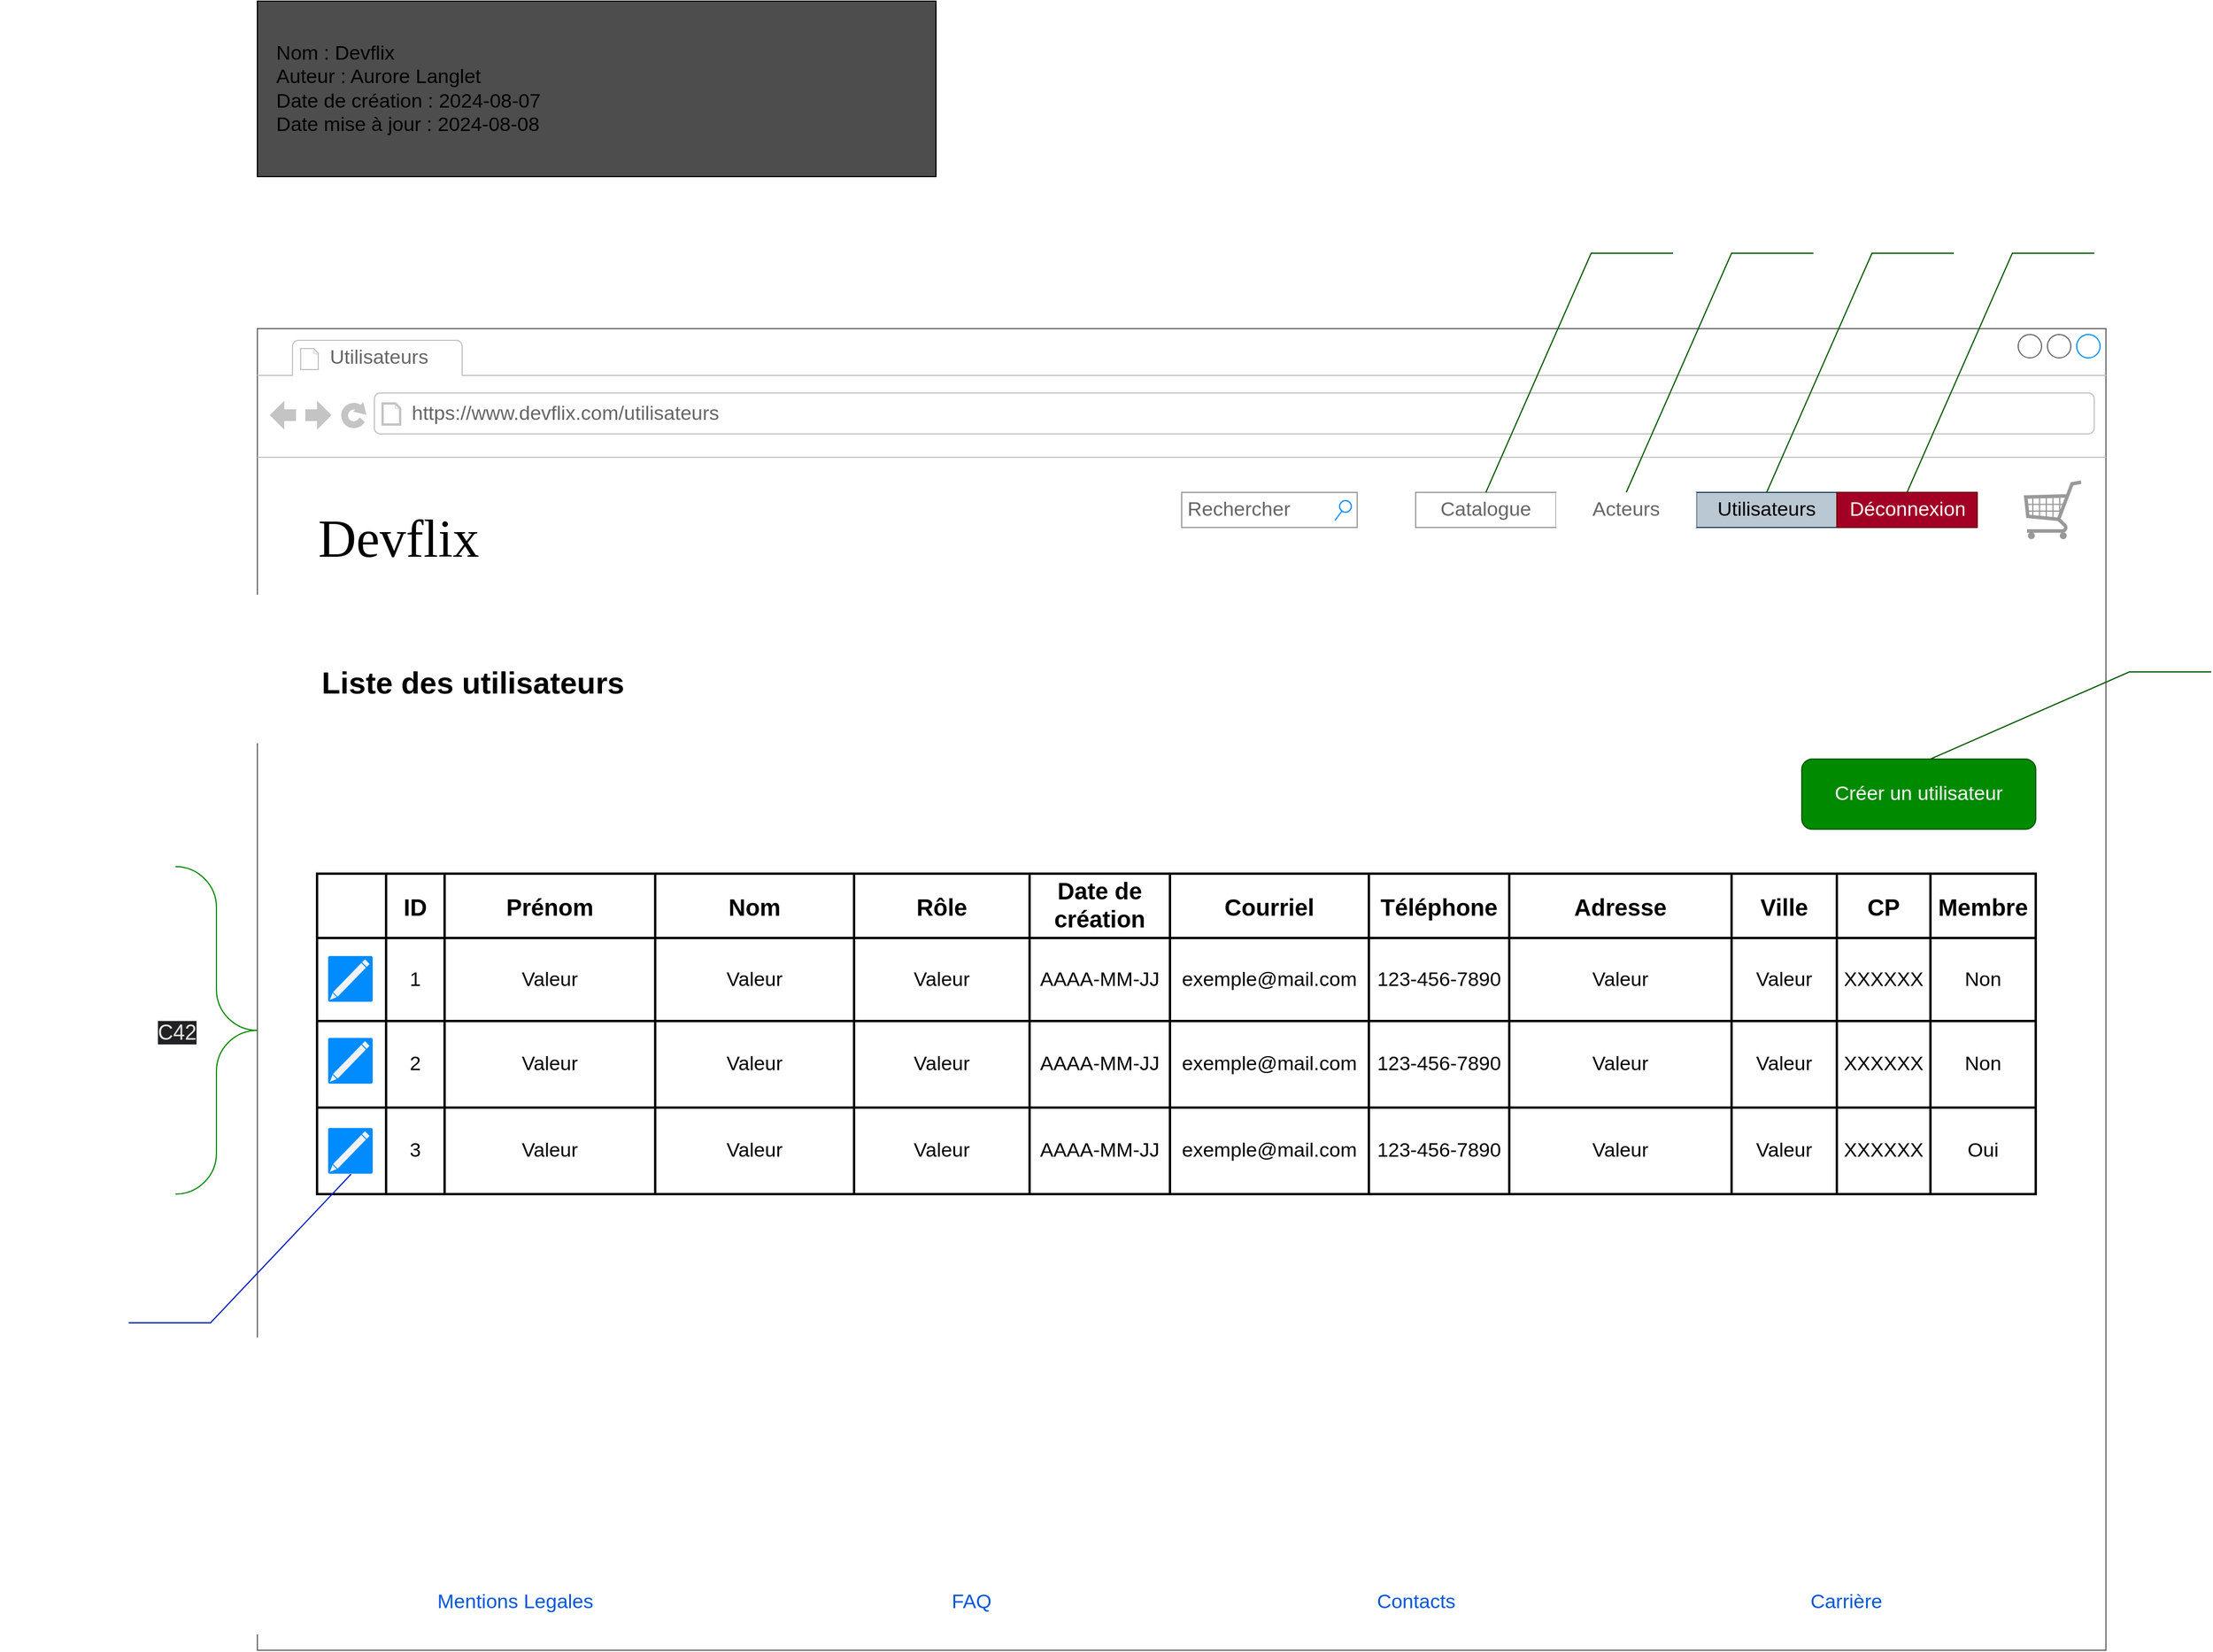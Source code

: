<mxfile version="24.7.5">
  <diagram id="ljUYexrTJV3vJKpsYPH5" name="utilisateurs">
    <mxGraphModel dx="3609" dy="3329" grid="1" gridSize="10" guides="1" tooltips="1" connect="1" arrows="1" fold="1" page="1" pageScale="1" pageWidth="850" pageHeight="1100" math="0" shadow="0">
      <root>
        <mxCell id="0" />
        <mxCell id="1" parent="0" />
        <mxCell id="tmP-zMUS-FUI-W8UoyRU-4" value="" style="group;movable=0;resizable=0;rotatable=0;deletable=0;editable=0;locked=1;connectable=0;" parent="1" vertex="1" connectable="0">
          <mxGeometry x="-1430" y="-1690" width="1580" height="1130" as="geometry" />
        </mxCell>
        <mxCell id="S5trsQchKRRkgE_4zOQo-1" value="" style="strokeWidth=1;shadow=0;dashed=0;align=center;html=1;shape=mxgraph.mockup.containers.browserWindow;rSize=0;strokeColor=#666666;strokeColor2=#008cff;strokeColor3=#c4c4c4;mainText=,;recursiveResize=0;container=0;movable=0;resizable=0;rotatable=0;deletable=0;editable=0;locked=1;connectable=0;" parent="tmP-zMUS-FUI-W8UoyRU-4" vertex="1">
          <mxGeometry width="1580" height="1130" as="geometry" />
        </mxCell>
        <mxCell id="tmP-zMUS-FUI-W8UoyRU-1" value="Utilisateurs" style="strokeWidth=1;shadow=0;dashed=0;align=center;html=1;shape=mxgraph.mockup.containers.anchor;fontSize=17;fontColor=#666666;align=left;whiteSpace=wrap;movable=0;resizable=0;rotatable=0;deletable=0;editable=0;locked=1;connectable=0;" parent="tmP-zMUS-FUI-W8UoyRU-4" vertex="1">
          <mxGeometry x="60" y="12" width="110" height="26" as="geometry" />
        </mxCell>
        <mxCell id="tmP-zMUS-FUI-W8UoyRU-2" value="https://www.devflix.com/utilisateurs" style="strokeWidth=1;shadow=0;dashed=0;align=center;html=1;shape=mxgraph.mockup.containers.anchor;rSize=0;fontSize=17;fontColor=#666666;align=left;movable=0;resizable=0;rotatable=0;deletable=0;editable=0;locked=1;connectable=0;" parent="tmP-zMUS-FUI-W8UoyRU-4" vertex="1">
          <mxGeometry x="130" y="60" width="250" height="26" as="geometry" />
        </mxCell>
        <mxCell id="S5trsQchKRRkgE_4zOQo-2" value="Devflix" style="text;html=1;points=[];align=left;verticalAlign=top;spacingTop=-4;fontSize=45;fontFamily=Verdana;movable=0;resizable=0;rotatable=0;deletable=0;editable=0;locked=1;connectable=0;" parent="1" vertex="1">
          <mxGeometry x="-1380" y="-1540" width="340" height="50" as="geometry" />
        </mxCell>
        <mxCell id="S5trsQchKRRkgE_4zOQo-3" value="Mentions Legales" style="fillColor=none;strokeColor=none;html=1;fontColor=#0057D8;align=center;verticalAlign=middle;fontStyle=0;fontSize=17;" parent="1" vertex="1">
          <mxGeometry x="-1335" y="-639" width="250" height="75" as="geometry" />
        </mxCell>
        <mxCell id="S5trsQchKRRkgE_4zOQo-4" value="FAQ" style="fillColor=none;strokeColor=none;html=1;fontColor=#0057D8;align=center;verticalAlign=middle;fontStyle=0;fontSize=17;fontFamily=Helvetica;" parent="1" vertex="1">
          <mxGeometry x="-945" y="-639" width="250" height="75" as="geometry" />
        </mxCell>
        <mxCell id="S5trsQchKRRkgE_4zOQo-5" value="Contacts" style="fillColor=none;strokeColor=none;html=1;fontColor=#0057D8;align=center;verticalAlign=middle;fontStyle=0;fontSize=17;fontFamily=Helvetica;" parent="1" vertex="1">
          <mxGeometry x="-565" y="-639" width="250" height="75" as="geometry" />
        </mxCell>
        <mxCell id="S5trsQchKRRkgE_4zOQo-6" value="Carrière&amp;nbsp;" style="fillColor=none;strokeColor=none;html=1;fontColor=#0057D8;align=center;verticalAlign=middle;fontStyle=0;fontSize=17;fontFamily=Helvetica;" parent="1" vertex="1">
          <mxGeometry x="-195" y="-639" width="250" height="75" as="geometry" />
        </mxCell>
        <mxCell id="S5trsQchKRRkgE_4zOQo-18" value="Liste des utilisateurs" style="text;align=left;fontStyle=1;verticalAlign=middle;spacingLeft=3;spacingRight=3;strokeColor=none;rotatable=0;points=[[0,0.5],[1,0.5]];portConstraint=eastwest;html=1;fontSize=26;movable=0;resizable=0;deletable=0;editable=0;locked=1;connectable=0;" parent="1" vertex="1">
          <mxGeometry x="-1380" y="-1400" width="230" height="26" as="geometry" />
        </mxCell>
        <mxCell id="S5trsQchKRRkgE_4zOQo-19" value="&lt;font style=&quot;font-size: 17px;&quot;&gt;Rechercher&lt;/font&gt;" style="strokeWidth=1;shadow=0;dashed=0;align=center;html=1;shape=mxgraph.mockup.forms.searchBox;strokeColor=#999999;mainText=;strokeColor2=#008cff;fontColor=#666666;fontSize=17;align=left;spacingLeft=3;whiteSpace=wrap;" parent="1" vertex="1">
          <mxGeometry x="-640" y="-1550" width="150" height="30" as="geometry" />
        </mxCell>
        <mxCell id="S5trsQchKRRkgE_4zOQo-21" value="&lt;font style=&quot;font-size: 17px;&quot;&gt;&amp;nbsp; &amp;nbsp;Nom : Devflix&lt;br&gt;&amp;nbsp; &amp;nbsp;Auteur : Aurore Langlet&lt;br&gt;&amp;nbsp; &amp;nbsp;Date de création : 2024-08-07&lt;br&gt;&amp;nbsp; &amp;nbsp;Date mise à jour : 2024-08-08&lt;/font&gt;" style="rounded=0;whiteSpace=wrap;html=1;align=left;fillColor=#4D4D4D;strokeColor=#000000;" parent="1" vertex="1">
          <mxGeometry x="-1430" y="-1970" width="580" height="150" as="geometry" />
        </mxCell>
        <mxCell id="pFZlB61yUGqF3_ACU5Et-16" value="" style="group" parent="1" vertex="1" connectable="0">
          <mxGeometry x="-1650" y="-1230" width="230" height="280" as="geometry" />
        </mxCell>
        <mxCell id="kCK6fTxZg9ybXE5PRcxm-1" value="" style="labelPosition=right;align=left;strokeWidth=1;shape=mxgraph.mockup.markup.curlyBrace;html=1;shadow=0;dashed=0;strokeColor=#008A00;direction=north;rotation=-180;fillColor=#FFFFFF;" parent="pFZlB61yUGqF3_ACU5Et-16" vertex="1">
          <mxGeometry x="140" width="90" height="280" as="geometry" />
        </mxCell>
        <mxCell id="kCK6fTxZg9ybXE5PRcxm-2" value="&lt;font face=&quot;Helvetica, Arial, sans-serif&quot; color=&quot;#e8e6e3&quot;&gt;&lt;span style=&quot;font-size: 18px; font-variant-ligatures: none; white-space-collapse: preserve; background-color: rgb(32, 34, 36);&quot;&gt;C42&lt;/span&gt;&lt;/font&gt;" style="text;spacingTop=-5;whiteSpace=wrap;html=1;align=right;fontSize=12;fontFamily=Helvetica;fillColor=none;strokeColor=none;" parent="pFZlB61yUGqF3_ACU5Et-16" vertex="1">
          <mxGeometry y="130.208" width="170" height="41.584" as="geometry" />
        </mxCell>
        <mxCell id="pFZlB61yUGqF3_ACU5Et-17" value="Créer un utilisateur" style="rounded=1;fillColor=#008a00;strokeColor=#005700;html=1;whiteSpace=wrap;fontColor=#ffffff;align=center;verticalAlign=middle;fontStyle=0;fontSize=17;sketch=0;fontFamily=Helvetica;" parent="1" vertex="1">
          <mxGeometry x="-110" y="-1322" width="200" height="60" as="geometry" />
        </mxCell>
        <mxCell id="pFZlB61yUGqF3_ACU5Et-18" value="" style="group" parent="1" vertex="1" connectable="0">
          <mxGeometry x="-1379" y="-1224" width="1469" height="274" as="geometry" />
        </mxCell>
        <mxCell id="J9QfzgO_i6v8_N7y6NbK-1" value="" style="shape=table;html=1;whiteSpace=wrap;startSize=0;container=1;collapsible=0;childLayout=tableLayout;strokeWidth=2;fontSize=17;movable=1;resizable=1;rotatable=1;deletable=1;editable=1;locked=0;connectable=1;" parent="pFZlB61yUGqF3_ACU5Et-18" vertex="1">
          <mxGeometry width="1469" height="274" as="geometry" />
        </mxCell>
        <mxCell id="J9QfzgO_i6v8_N7y6NbK-2" value="" style="shape=tableRow;horizontal=0;startSize=0;swimlaneHead=0;swimlaneBody=0;top=0;left=0;bottom=0;right=0;collapsible=0;dropTarget=0;fillColor=none;points=[[0,0.5],[1,0.5]];portConstraint=eastwest;" parent="J9QfzgO_i6v8_N7y6NbK-1" vertex="1">
          <mxGeometry width="1469" height="55" as="geometry" />
        </mxCell>
        <mxCell id="J9QfzgO_i6v8_N7y6NbK-3" value="" style="shape=partialRectangle;html=1;whiteSpace=wrap;connectable=0;fillColor=none;top=0;left=0;bottom=0;right=0;overflow=hidden;fontStyle=1" parent="J9QfzgO_i6v8_N7y6NbK-2" vertex="1">
          <mxGeometry width="59" height="55" as="geometry">
            <mxRectangle width="59" height="55" as="alternateBounds" />
          </mxGeometry>
        </mxCell>
        <mxCell id="J9QfzgO_i6v8_N7y6NbK-4" value="&lt;font style=&quot;font-size: 20px;&quot;&gt;ID&lt;/font&gt;" style="shape=partialRectangle;html=1;whiteSpace=wrap;connectable=0;fillColor=none;top=0;left=0;bottom=0;right=0;overflow=hidden;fontStyle=1" parent="J9QfzgO_i6v8_N7y6NbK-2" vertex="1">
          <mxGeometry x="59" width="50" height="55" as="geometry">
            <mxRectangle width="50" height="55" as="alternateBounds" />
          </mxGeometry>
        </mxCell>
        <mxCell id="J9QfzgO_i6v8_N7y6NbK-5" value="&lt;font style=&quot;font-size: 20px;&quot;&gt;Prénom&lt;/font&gt;" style="shape=partialRectangle;html=1;whiteSpace=wrap;connectable=0;fillColor=none;top=0;left=0;bottom=0;right=0;overflow=hidden;fontStyle=1" parent="J9QfzgO_i6v8_N7y6NbK-2" vertex="1">
          <mxGeometry x="109" width="180" height="55" as="geometry">
            <mxRectangle width="180" height="55" as="alternateBounds" />
          </mxGeometry>
        </mxCell>
        <mxCell id="J9QfzgO_i6v8_N7y6NbK-6" value="&lt;font style=&quot;font-size: 20px;&quot;&gt;Nom&lt;/font&gt;" style="shape=partialRectangle;html=1;whiteSpace=wrap;connectable=0;fillColor=none;top=0;left=0;bottom=0;right=0;overflow=hidden;fontStyle=1" parent="J9QfzgO_i6v8_N7y6NbK-2" vertex="1">
          <mxGeometry x="289" width="170" height="55" as="geometry">
            <mxRectangle width="170" height="55" as="alternateBounds" />
          </mxGeometry>
        </mxCell>
        <mxCell id="J9QfzgO_i6v8_N7y6NbK-7" value="&lt;font style=&quot;font-size: 20px;&quot;&gt;Rôle&lt;/font&gt;" style="shape=partialRectangle;html=1;whiteSpace=wrap;connectable=0;fillColor=none;top=0;left=0;bottom=0;right=0;overflow=hidden;fontStyle=1" parent="J9QfzgO_i6v8_N7y6NbK-2" vertex="1">
          <mxGeometry x="459" width="150" height="55" as="geometry">
            <mxRectangle width="150" height="55" as="alternateBounds" />
          </mxGeometry>
        </mxCell>
        <mxCell id="J9QfzgO_i6v8_N7y6NbK-8" value="&lt;font style=&quot;font-size: 20px;&quot;&gt;Date de création&lt;/font&gt;&lt;div style=&quot;font-size: 20px;&quot;&gt;&lt;font style=&quot;font-size: 20px;&quot;&gt;de compte&lt;/font&gt;&lt;/div&gt;" style="shape=partialRectangle;html=1;whiteSpace=wrap;connectable=0;fillColor=none;top=0;left=0;bottom=0;right=0;overflow=hidden;fontStyle=1" parent="J9QfzgO_i6v8_N7y6NbK-2" vertex="1">
          <mxGeometry x="609" width="120" height="55" as="geometry">
            <mxRectangle width="120" height="55" as="alternateBounds" />
          </mxGeometry>
        </mxCell>
        <mxCell id="J9QfzgO_i6v8_N7y6NbK-9" value="&lt;font style=&quot;font-size: 20px;&quot;&gt;Courriel&lt;/font&gt;" style="shape=partialRectangle;html=1;whiteSpace=wrap;connectable=0;fillColor=none;top=0;left=0;bottom=0;right=0;overflow=hidden;fontStyle=1" parent="J9QfzgO_i6v8_N7y6NbK-2" vertex="1">
          <mxGeometry x="729" width="170" height="55" as="geometry">
            <mxRectangle width="170" height="55" as="alternateBounds" />
          </mxGeometry>
        </mxCell>
        <mxCell id="J9QfzgO_i6v8_N7y6NbK-10" value="&lt;font style=&quot;font-size: 20px;&quot;&gt;Téléphone&lt;/font&gt;" style="shape=partialRectangle;html=1;whiteSpace=wrap;connectable=0;fillColor=none;top=0;left=0;bottom=0;right=0;overflow=hidden;fontStyle=1" parent="J9QfzgO_i6v8_N7y6NbK-2" vertex="1">
          <mxGeometry x="899" width="120" height="55" as="geometry">
            <mxRectangle width="120" height="55" as="alternateBounds" />
          </mxGeometry>
        </mxCell>
        <mxCell id="J9QfzgO_i6v8_N7y6NbK-11" value="&lt;font style=&quot;font-size: 20px;&quot;&gt;Adresse&lt;/font&gt;" style="shape=partialRectangle;html=1;whiteSpace=wrap;connectable=0;fillColor=none;top=0;left=0;bottom=0;right=0;overflow=hidden;fontStyle=1" parent="J9QfzgO_i6v8_N7y6NbK-2" vertex="1">
          <mxGeometry x="1019" width="190" height="55" as="geometry">
            <mxRectangle width="190" height="55" as="alternateBounds" />
          </mxGeometry>
        </mxCell>
        <mxCell id="J9QfzgO_i6v8_N7y6NbK-12" value="&lt;font style=&quot;font-size: 20px;&quot;&gt;Ville&lt;/font&gt;" style="shape=partialRectangle;html=1;whiteSpace=wrap;connectable=0;fillColor=none;top=0;left=0;bottom=0;right=0;overflow=hidden;fontStyle=1" parent="J9QfzgO_i6v8_N7y6NbK-2" vertex="1">
          <mxGeometry x="1209" width="90" height="55" as="geometry">
            <mxRectangle width="90" height="55" as="alternateBounds" />
          </mxGeometry>
        </mxCell>
        <mxCell id="J9QfzgO_i6v8_N7y6NbK-13" value="&lt;font style=&quot;font-size: 20px;&quot;&gt;CP&lt;/font&gt;" style="shape=partialRectangle;html=1;whiteSpace=wrap;connectable=0;fillColor=none;top=0;left=0;bottom=0;right=0;overflow=hidden;fontStyle=1" parent="J9QfzgO_i6v8_N7y6NbK-2" vertex="1">
          <mxGeometry x="1299" width="80" height="55" as="geometry">
            <mxRectangle width="80" height="55" as="alternateBounds" />
          </mxGeometry>
        </mxCell>
        <mxCell id="J9QfzgO_i6v8_N7y6NbK-14" value="&lt;font style=&quot;font-size: 20px;&quot;&gt;Membre&lt;/font&gt;" style="shape=partialRectangle;html=1;whiteSpace=wrap;connectable=0;fillColor=none;top=0;left=0;bottom=0;right=0;overflow=hidden;fontStyle=1" parent="J9QfzgO_i6v8_N7y6NbK-2" vertex="1">
          <mxGeometry x="1379" width="90" height="55" as="geometry">
            <mxRectangle width="90" height="55" as="alternateBounds" />
          </mxGeometry>
        </mxCell>
        <mxCell id="J9QfzgO_i6v8_N7y6NbK-15" value="" style="shape=tableRow;horizontal=0;startSize=0;swimlaneHead=0;swimlaneBody=0;top=0;left=0;bottom=0;right=0;collapsible=0;dropTarget=0;fillColor=none;points=[[0,0.5],[1,0.5]];portConstraint=eastwest;" parent="J9QfzgO_i6v8_N7y6NbK-1" vertex="1">
          <mxGeometry y="55" width="1469" height="71" as="geometry" />
        </mxCell>
        <mxCell id="J9QfzgO_i6v8_N7y6NbK-16" value="" style="shape=partialRectangle;html=1;whiteSpace=wrap;connectable=0;fillColor=none;top=0;left=0;bottom=0;right=0;overflow=hidden;" parent="J9QfzgO_i6v8_N7y6NbK-15" vertex="1">
          <mxGeometry width="59" height="71" as="geometry">
            <mxRectangle width="59" height="71" as="alternateBounds" />
          </mxGeometry>
        </mxCell>
        <mxCell id="J9QfzgO_i6v8_N7y6NbK-17" value="&lt;font style=&quot;font-size: 17px;&quot;&gt;1&lt;/font&gt;" style="shape=partialRectangle;html=1;whiteSpace=wrap;connectable=0;fillColor=none;top=0;left=0;bottom=0;right=0;overflow=hidden;" parent="J9QfzgO_i6v8_N7y6NbK-15" vertex="1">
          <mxGeometry x="59" width="50" height="71" as="geometry">
            <mxRectangle width="50" height="71" as="alternateBounds" />
          </mxGeometry>
        </mxCell>
        <mxCell id="J9QfzgO_i6v8_N7y6NbK-18" value="&lt;font style=&quot;font-size: 17px;&quot;&gt;Valeur&lt;/font&gt;" style="shape=partialRectangle;html=1;whiteSpace=wrap;connectable=0;fillColor=none;top=0;left=0;bottom=0;right=0;overflow=hidden;" parent="J9QfzgO_i6v8_N7y6NbK-15" vertex="1">
          <mxGeometry x="109" width="180" height="71" as="geometry">
            <mxRectangle width="180" height="71" as="alternateBounds" />
          </mxGeometry>
        </mxCell>
        <mxCell id="J9QfzgO_i6v8_N7y6NbK-19" value="&lt;font style=&quot;font-size: 17px;&quot;&gt;Valeur&lt;/font&gt;" style="shape=partialRectangle;html=1;whiteSpace=wrap;connectable=0;fillColor=none;top=0;left=0;bottom=0;right=0;overflow=hidden;" parent="J9QfzgO_i6v8_N7y6NbK-15" vertex="1">
          <mxGeometry x="289" width="170" height="71" as="geometry">
            <mxRectangle width="170" height="71" as="alternateBounds" />
          </mxGeometry>
        </mxCell>
        <mxCell id="J9QfzgO_i6v8_N7y6NbK-20" value="&lt;font style=&quot;font-size: 17px;&quot;&gt;Valeur&lt;/font&gt;" style="shape=partialRectangle;html=1;whiteSpace=wrap;connectable=0;fillColor=none;top=0;left=0;bottom=0;right=0;overflow=hidden;" parent="J9QfzgO_i6v8_N7y6NbK-15" vertex="1">
          <mxGeometry x="459" width="150" height="71" as="geometry">
            <mxRectangle width="150" height="71" as="alternateBounds" />
          </mxGeometry>
        </mxCell>
        <mxCell id="J9QfzgO_i6v8_N7y6NbK-21" value="&lt;font style=&quot;font-size: 17px;&quot;&gt;AAAA-MM-JJ&lt;/font&gt;" style="shape=partialRectangle;html=1;whiteSpace=wrap;connectable=0;fillColor=none;top=0;left=0;bottom=0;right=0;overflow=hidden;" parent="J9QfzgO_i6v8_N7y6NbK-15" vertex="1">
          <mxGeometry x="609" width="120" height="71" as="geometry">
            <mxRectangle width="120" height="71" as="alternateBounds" />
          </mxGeometry>
        </mxCell>
        <mxCell id="J9QfzgO_i6v8_N7y6NbK-22" value="&lt;font style=&quot;font-size: 17px;&quot;&gt;exemple@mail.com&lt;/font&gt;" style="shape=partialRectangle;html=1;whiteSpace=wrap;connectable=0;fillColor=none;top=0;left=0;bottom=0;right=0;overflow=hidden;" parent="J9QfzgO_i6v8_N7y6NbK-15" vertex="1">
          <mxGeometry x="729" width="170" height="71" as="geometry">
            <mxRectangle width="170" height="71" as="alternateBounds" />
          </mxGeometry>
        </mxCell>
        <mxCell id="J9QfzgO_i6v8_N7y6NbK-23" value="&lt;font style=&quot;font-size: 17px;&quot;&gt;123-456-7890&lt;/font&gt;" style="shape=partialRectangle;html=1;whiteSpace=wrap;connectable=0;fillColor=none;top=0;left=0;bottom=0;right=0;overflow=hidden;" parent="J9QfzgO_i6v8_N7y6NbK-15" vertex="1">
          <mxGeometry x="899" width="120" height="71" as="geometry">
            <mxRectangle width="120" height="71" as="alternateBounds" />
          </mxGeometry>
        </mxCell>
        <mxCell id="J9QfzgO_i6v8_N7y6NbK-24" value="&lt;font style=&quot;font-size: 17px;&quot;&gt;Valeur&lt;/font&gt;" style="shape=partialRectangle;html=1;whiteSpace=wrap;connectable=0;fillColor=none;top=0;left=0;bottom=0;right=0;overflow=hidden;" parent="J9QfzgO_i6v8_N7y6NbK-15" vertex="1">
          <mxGeometry x="1019" width="190" height="71" as="geometry">
            <mxRectangle width="190" height="71" as="alternateBounds" />
          </mxGeometry>
        </mxCell>
        <mxCell id="J9QfzgO_i6v8_N7y6NbK-25" value="&lt;font style=&quot;font-size: 17px;&quot;&gt;Valeur&lt;/font&gt;" style="shape=partialRectangle;html=1;whiteSpace=wrap;connectable=0;fillColor=none;top=0;left=0;bottom=0;right=0;overflow=hidden;" parent="J9QfzgO_i6v8_N7y6NbK-15" vertex="1">
          <mxGeometry x="1209" width="90" height="71" as="geometry">
            <mxRectangle width="90" height="71" as="alternateBounds" />
          </mxGeometry>
        </mxCell>
        <mxCell id="J9QfzgO_i6v8_N7y6NbK-26" value="&lt;font style=&quot;font-size: 17px;&quot;&gt;XXXXXX&lt;/font&gt;" style="shape=partialRectangle;html=1;whiteSpace=wrap;connectable=0;fillColor=none;top=0;left=0;bottom=0;right=0;overflow=hidden;" parent="J9QfzgO_i6v8_N7y6NbK-15" vertex="1">
          <mxGeometry x="1299" width="80" height="71" as="geometry">
            <mxRectangle width="80" height="71" as="alternateBounds" />
          </mxGeometry>
        </mxCell>
        <mxCell id="J9QfzgO_i6v8_N7y6NbK-27" value="&lt;font style=&quot;font-size: 17px;&quot;&gt;Non&lt;/font&gt;" style="shape=partialRectangle;html=1;whiteSpace=wrap;connectable=0;fillColor=none;top=0;left=0;bottom=0;right=0;overflow=hidden;" parent="J9QfzgO_i6v8_N7y6NbK-15" vertex="1">
          <mxGeometry x="1379" width="90" height="71" as="geometry">
            <mxRectangle width="90" height="71" as="alternateBounds" />
          </mxGeometry>
        </mxCell>
        <mxCell id="J9QfzgO_i6v8_N7y6NbK-28" value="" style="shape=tableRow;horizontal=0;startSize=0;swimlaneHead=0;swimlaneBody=0;top=0;left=0;bottom=0;right=0;collapsible=0;dropTarget=0;fillColor=none;points=[[0,0.5],[1,0.5]];portConstraint=eastwest;" parent="J9QfzgO_i6v8_N7y6NbK-1" vertex="1">
          <mxGeometry y="126" width="1469" height="74" as="geometry" />
        </mxCell>
        <mxCell id="J9QfzgO_i6v8_N7y6NbK-29" value="" style="shape=partialRectangle;html=1;whiteSpace=wrap;connectable=0;fillColor=none;top=0;left=0;bottom=0;right=0;overflow=hidden;" parent="J9QfzgO_i6v8_N7y6NbK-28" vertex="1">
          <mxGeometry width="59" height="74" as="geometry">
            <mxRectangle width="59" height="74" as="alternateBounds" />
          </mxGeometry>
        </mxCell>
        <mxCell id="J9QfzgO_i6v8_N7y6NbK-30" value="&lt;font style=&quot;font-size: 17px;&quot;&gt;2&lt;/font&gt;" style="shape=partialRectangle;html=1;whiteSpace=wrap;connectable=0;fillColor=none;top=0;left=0;bottom=0;right=0;overflow=hidden;" parent="J9QfzgO_i6v8_N7y6NbK-28" vertex="1">
          <mxGeometry x="59" width="50" height="74" as="geometry">
            <mxRectangle width="50" height="74" as="alternateBounds" />
          </mxGeometry>
        </mxCell>
        <mxCell id="J9QfzgO_i6v8_N7y6NbK-31" value="&lt;span style=&quot;font-size: 17px;&quot;&gt;Valeur&lt;/span&gt;" style="shape=partialRectangle;html=1;whiteSpace=wrap;connectable=0;fillColor=none;top=0;left=0;bottom=0;right=0;overflow=hidden;" parent="J9QfzgO_i6v8_N7y6NbK-28" vertex="1">
          <mxGeometry x="109" width="180" height="74" as="geometry">
            <mxRectangle width="180" height="74" as="alternateBounds" />
          </mxGeometry>
        </mxCell>
        <mxCell id="J9QfzgO_i6v8_N7y6NbK-32" value="&lt;span style=&quot;font-size: 17px;&quot;&gt;Valeur&lt;/span&gt;" style="shape=partialRectangle;html=1;whiteSpace=wrap;connectable=0;fillColor=none;top=0;left=0;bottom=0;right=0;overflow=hidden;" parent="J9QfzgO_i6v8_N7y6NbK-28" vertex="1">
          <mxGeometry x="289" width="170" height="74" as="geometry">
            <mxRectangle width="170" height="74" as="alternateBounds" />
          </mxGeometry>
        </mxCell>
        <mxCell id="J9QfzgO_i6v8_N7y6NbK-33" value="&lt;span style=&quot;font-size: 17px;&quot;&gt;Valeur&lt;/span&gt;" style="shape=partialRectangle;html=1;whiteSpace=wrap;connectable=0;fillColor=none;top=0;left=0;bottom=0;right=0;overflow=hidden;" parent="J9QfzgO_i6v8_N7y6NbK-28" vertex="1">
          <mxGeometry x="459" width="150" height="74" as="geometry">
            <mxRectangle width="150" height="74" as="alternateBounds" />
          </mxGeometry>
        </mxCell>
        <mxCell id="J9QfzgO_i6v8_N7y6NbK-34" value="&lt;span style=&quot;font-size: 17px;&quot;&gt;AAAA-MM-JJ&lt;/span&gt;" style="shape=partialRectangle;html=1;whiteSpace=wrap;connectable=0;fillColor=none;top=0;left=0;bottom=0;right=0;overflow=hidden;" parent="J9QfzgO_i6v8_N7y6NbK-28" vertex="1">
          <mxGeometry x="609" width="120" height="74" as="geometry">
            <mxRectangle width="120" height="74" as="alternateBounds" />
          </mxGeometry>
        </mxCell>
        <mxCell id="J9QfzgO_i6v8_N7y6NbK-35" value="&lt;font style=&quot;font-size: 17px;&quot;&gt;exemple@mail.com&lt;/font&gt;" style="shape=partialRectangle;html=1;whiteSpace=wrap;connectable=0;fillColor=none;top=0;left=0;bottom=0;right=0;overflow=hidden;" parent="J9QfzgO_i6v8_N7y6NbK-28" vertex="1">
          <mxGeometry x="729" width="170" height="74" as="geometry">
            <mxRectangle width="170" height="74" as="alternateBounds" />
          </mxGeometry>
        </mxCell>
        <mxCell id="J9QfzgO_i6v8_N7y6NbK-36" value="&lt;span style=&quot;font-size: 17px;&quot;&gt;123-456-7890&lt;/span&gt;" style="shape=partialRectangle;html=1;whiteSpace=wrap;connectable=0;fillColor=none;top=0;left=0;bottom=0;right=0;overflow=hidden;" parent="J9QfzgO_i6v8_N7y6NbK-28" vertex="1">
          <mxGeometry x="899" width="120" height="74" as="geometry">
            <mxRectangle width="120" height="74" as="alternateBounds" />
          </mxGeometry>
        </mxCell>
        <mxCell id="J9QfzgO_i6v8_N7y6NbK-37" value="&lt;span style=&quot;font-size: 17px;&quot;&gt;Valeur&lt;/span&gt;" style="shape=partialRectangle;html=1;whiteSpace=wrap;connectable=0;fillColor=none;top=0;left=0;bottom=0;right=0;overflow=hidden;" parent="J9QfzgO_i6v8_N7y6NbK-28" vertex="1">
          <mxGeometry x="1019" width="190" height="74" as="geometry">
            <mxRectangle width="190" height="74" as="alternateBounds" />
          </mxGeometry>
        </mxCell>
        <mxCell id="J9QfzgO_i6v8_N7y6NbK-38" value="&lt;span style=&quot;font-size: 17px;&quot;&gt;Valeur&lt;/span&gt;" style="shape=partialRectangle;html=1;whiteSpace=wrap;connectable=0;fillColor=none;top=0;left=0;bottom=0;right=0;overflow=hidden;" parent="J9QfzgO_i6v8_N7y6NbK-28" vertex="1">
          <mxGeometry x="1209" width="90" height="74" as="geometry">
            <mxRectangle width="90" height="74" as="alternateBounds" />
          </mxGeometry>
        </mxCell>
        <mxCell id="J9QfzgO_i6v8_N7y6NbK-39" value="&lt;span style=&quot;font-size: 17px;&quot;&gt;XXXXXX&lt;/span&gt;" style="shape=partialRectangle;html=1;whiteSpace=wrap;connectable=0;fillColor=none;top=0;left=0;bottom=0;right=0;overflow=hidden;" parent="J9QfzgO_i6v8_N7y6NbK-28" vertex="1">
          <mxGeometry x="1299" width="80" height="74" as="geometry">
            <mxRectangle width="80" height="74" as="alternateBounds" />
          </mxGeometry>
        </mxCell>
        <mxCell id="J9QfzgO_i6v8_N7y6NbK-40" value="&lt;span style=&quot;font-size: 17px;&quot;&gt;Non&lt;/span&gt;" style="shape=partialRectangle;html=1;whiteSpace=wrap;connectable=0;fillColor=none;top=0;left=0;bottom=0;right=0;overflow=hidden;" parent="J9QfzgO_i6v8_N7y6NbK-28" vertex="1">
          <mxGeometry x="1379" width="90" height="74" as="geometry">
            <mxRectangle width="90" height="74" as="alternateBounds" />
          </mxGeometry>
        </mxCell>
        <mxCell id="pFZlB61yUGqF3_ACU5Et-2" style="shape=tableRow;horizontal=0;startSize=0;swimlaneHead=0;swimlaneBody=0;top=0;left=0;bottom=0;right=0;collapsible=0;dropTarget=0;fillColor=none;points=[[0,0.5],[1,0.5]];portConstraint=eastwest;" parent="J9QfzgO_i6v8_N7y6NbK-1" vertex="1">
          <mxGeometry y="200" width="1469" height="74" as="geometry" />
        </mxCell>
        <mxCell id="pFZlB61yUGqF3_ACU5Et-3" style="shape=partialRectangle;html=1;whiteSpace=wrap;connectable=0;fillColor=none;top=0;left=0;bottom=0;right=0;overflow=hidden;" parent="pFZlB61yUGqF3_ACU5Et-2" vertex="1">
          <mxGeometry width="59" height="74" as="geometry">
            <mxRectangle width="59" height="74" as="alternateBounds" />
          </mxGeometry>
        </mxCell>
        <mxCell id="pFZlB61yUGqF3_ACU5Et-4" value="&lt;span style=&quot;font-size: 17px;&quot;&gt;3&lt;/span&gt;" style="shape=partialRectangle;html=1;whiteSpace=wrap;connectable=0;fillColor=none;top=0;left=0;bottom=0;right=0;overflow=hidden;" parent="pFZlB61yUGqF3_ACU5Et-2" vertex="1">
          <mxGeometry x="59" width="50" height="74" as="geometry">
            <mxRectangle width="50" height="74" as="alternateBounds" />
          </mxGeometry>
        </mxCell>
        <mxCell id="pFZlB61yUGqF3_ACU5Et-5" value="&lt;span style=&quot;font-size: 17px;&quot;&gt;Valeur&lt;/span&gt;" style="shape=partialRectangle;html=1;whiteSpace=wrap;connectable=0;fillColor=none;top=0;left=0;bottom=0;right=0;overflow=hidden;" parent="pFZlB61yUGqF3_ACU5Et-2" vertex="1">
          <mxGeometry x="109" width="180" height="74" as="geometry">
            <mxRectangle width="180" height="74" as="alternateBounds" />
          </mxGeometry>
        </mxCell>
        <mxCell id="pFZlB61yUGqF3_ACU5Et-6" value="&lt;span style=&quot;font-size: 17px;&quot;&gt;Valeur&lt;/span&gt;" style="shape=partialRectangle;html=1;whiteSpace=wrap;connectable=0;fillColor=none;top=0;left=0;bottom=0;right=0;overflow=hidden;" parent="pFZlB61yUGqF3_ACU5Et-2" vertex="1">
          <mxGeometry x="289" width="170" height="74" as="geometry">
            <mxRectangle width="170" height="74" as="alternateBounds" />
          </mxGeometry>
        </mxCell>
        <mxCell id="pFZlB61yUGqF3_ACU5Et-7" value="&lt;span style=&quot;font-size: 17px;&quot;&gt;Valeur&lt;/span&gt;" style="shape=partialRectangle;html=1;whiteSpace=wrap;connectable=0;fillColor=none;top=0;left=0;bottom=0;right=0;overflow=hidden;" parent="pFZlB61yUGqF3_ACU5Et-2" vertex="1">
          <mxGeometry x="459" width="150" height="74" as="geometry">
            <mxRectangle width="150" height="74" as="alternateBounds" />
          </mxGeometry>
        </mxCell>
        <mxCell id="pFZlB61yUGqF3_ACU5Et-8" value="&lt;span style=&quot;font-size: 17px;&quot;&gt;AAAA-MM-JJ&lt;/span&gt;" style="shape=partialRectangle;html=1;whiteSpace=wrap;connectable=0;fillColor=none;top=0;left=0;bottom=0;right=0;overflow=hidden;" parent="pFZlB61yUGqF3_ACU5Et-2" vertex="1">
          <mxGeometry x="609" width="120" height="74" as="geometry">
            <mxRectangle width="120" height="74" as="alternateBounds" />
          </mxGeometry>
        </mxCell>
        <mxCell id="pFZlB61yUGqF3_ACU5Et-9" value="&lt;span style=&quot;font-size: 17px;&quot;&gt;exemple@mail.com&lt;/span&gt;" style="shape=partialRectangle;html=1;whiteSpace=wrap;connectable=0;fillColor=none;top=0;left=0;bottom=0;right=0;overflow=hidden;" parent="pFZlB61yUGqF3_ACU5Et-2" vertex="1">
          <mxGeometry x="729" width="170" height="74" as="geometry">
            <mxRectangle width="170" height="74" as="alternateBounds" />
          </mxGeometry>
        </mxCell>
        <mxCell id="pFZlB61yUGqF3_ACU5Et-10" value="&lt;span style=&quot;font-size: 17px;&quot;&gt;123-456-7890&lt;/span&gt;" style="shape=partialRectangle;html=1;whiteSpace=wrap;connectable=0;fillColor=none;top=0;left=0;bottom=0;right=0;overflow=hidden;" parent="pFZlB61yUGqF3_ACU5Et-2" vertex="1">
          <mxGeometry x="899" width="120" height="74" as="geometry">
            <mxRectangle width="120" height="74" as="alternateBounds" />
          </mxGeometry>
        </mxCell>
        <mxCell id="pFZlB61yUGqF3_ACU5Et-11" value="&lt;span style=&quot;font-size: 17px;&quot;&gt;Valeur&lt;/span&gt;" style="shape=partialRectangle;html=1;whiteSpace=wrap;connectable=0;fillColor=none;top=0;left=0;bottom=0;right=0;overflow=hidden;" parent="pFZlB61yUGqF3_ACU5Et-2" vertex="1">
          <mxGeometry x="1019" width="190" height="74" as="geometry">
            <mxRectangle width="190" height="74" as="alternateBounds" />
          </mxGeometry>
        </mxCell>
        <mxCell id="pFZlB61yUGqF3_ACU5Et-12" value="&lt;span style=&quot;font-size: 17px;&quot;&gt;Valeur&lt;/span&gt;" style="shape=partialRectangle;html=1;whiteSpace=wrap;connectable=0;fillColor=none;top=0;left=0;bottom=0;right=0;overflow=hidden;" parent="pFZlB61yUGqF3_ACU5Et-2" vertex="1">
          <mxGeometry x="1209" width="90" height="74" as="geometry">
            <mxRectangle width="90" height="74" as="alternateBounds" />
          </mxGeometry>
        </mxCell>
        <mxCell id="pFZlB61yUGqF3_ACU5Et-13" value="&lt;span style=&quot;font-size: 17px;&quot;&gt;XXXXXX&lt;/span&gt;" style="shape=partialRectangle;html=1;whiteSpace=wrap;connectable=0;fillColor=none;top=0;left=0;bottom=0;right=0;overflow=hidden;" parent="pFZlB61yUGqF3_ACU5Et-2" vertex="1">
          <mxGeometry x="1299" width="80" height="74" as="geometry">
            <mxRectangle width="80" height="74" as="alternateBounds" />
          </mxGeometry>
        </mxCell>
        <mxCell id="pFZlB61yUGqF3_ACU5Et-14" value="&lt;span style=&quot;font-size: 17px;&quot;&gt;Oui&lt;/span&gt;" style="shape=partialRectangle;html=1;whiteSpace=wrap;connectable=0;fillColor=none;top=0;left=0;bottom=0;right=0;overflow=hidden;" parent="pFZlB61yUGqF3_ACU5Et-2" vertex="1">
          <mxGeometry x="1379" width="90" height="74" as="geometry">
            <mxRectangle width="90" height="74" as="alternateBounds" />
          </mxGeometry>
        </mxCell>
        <mxCell id="J9QfzgO_i6v8_N7y6NbK-43" value="" style="strokeColor=#F1F2F4;verticalLabelPosition=bottom;shadow=0;dashed=0;verticalAlign=top;strokeWidth=1;html=1;shape=mxgraph.mockup.misc.editIcon;fillColor=#008CFF;" parent="pFZlB61yUGqF3_ACU5Et-18" vertex="1">
          <mxGeometry x="9" y="70" width="39" height="40" as="geometry" />
        </mxCell>
        <mxCell id="pFZlB61yUGqF3_ACU5Et-1" value="" style="strokeColor=#F1F2F4;verticalLabelPosition=bottom;shadow=0;dashed=0;verticalAlign=top;strokeWidth=1;html=1;shape=mxgraph.mockup.misc.editIcon;fillColor=#008CFF;" parent="pFZlB61yUGqF3_ACU5Et-18" vertex="1">
          <mxGeometry x="9" y="140" width="39" height="40" as="geometry" />
        </mxCell>
        <mxCell id="pFZlB61yUGqF3_ACU5Et-15" value="" style="strokeColor=#F1F2F4;verticalLabelPosition=bottom;shadow=0;dashed=0;verticalAlign=top;strokeWidth=1;html=1;shape=mxgraph.mockup.misc.editIcon;fillColor=#008CFF;" parent="pFZlB61yUGqF3_ACU5Et-18" vertex="1">
          <mxGeometry x="9" y="217" width="39" height="40" as="geometry" />
        </mxCell>
        <mxCell id="pFZlB61yUGqF3_ACU5Et-19" value="C44" style="strokeWidth=1;shadow=0;dashed=0;align=center;html=1;shape=mxgraph.mockup.text.callout;linkText=;textSize=17;textColor=#666666;callDir=NE;callStyle=line;fontSize=17;align=right;verticalAlign=top;strokeColor=#005700;fillColor=#008a00;fontColor=#ffffff;" parent="1" vertex="1">
          <mxGeometry y="-1422" width="240" height="100" as="geometry" />
        </mxCell>
        <mxCell id="kpSRNXDT1sXq4DGzq-wk-1" value="C18&lt;div&gt;&lt;div&gt;C43&lt;/div&gt;&lt;/div&gt;" style="strokeWidth=1;shadow=0;dashed=0;align=center;html=1;shape=mxgraph.mockup.text.callout;linkText=;textSize=17;textColor=#666666;callDir=SW;callStyle=line;fontSize=17;fontColor=#ffffff;align=left;verticalAlign=bottom;strokeColor=#001DBC;fillColor=#0050ef;" parent="1" vertex="1">
          <mxGeometry x="-1540" y="-967" width="190" height="127" as="geometry" />
        </mxCell>
        <mxCell id="kpSRNXDT1sXq4DGzq-wk-22" value="Utilisateurs" style="text;strokeColor=#23445d;align=center;verticalAlign=middle;spacingLeft=10;spacingRight=10;overflow=hidden;points=[[0,0.5],[1,0.5]];portConstraint=eastwest;rotatable=1;whiteSpace=wrap;html=1;fillColor=#bac8d3;fontSize=17;movable=1;resizable=1;deletable=1;editable=1;locked=0;connectable=1;" parent="1" vertex="1">
          <mxGeometry x="-200" y="-1550" width="120" height="30" as="geometry" />
        </mxCell>
        <mxCell id="kpSRNXDT1sXq4DGzq-wk-23" value="" style="group;movable=0;resizable=0;rotatable=0;deletable=0;editable=0;locked=1;connectable=0;" parent="1" vertex="1" connectable="0">
          <mxGeometry x="-440" y="-1780" width="580" height="280" as="geometry" />
        </mxCell>
        <mxCell id="kpSRNXDT1sXq4DGzq-wk-24" value="" style="swimlane;shape=mxgraph.bootstrap.anchor;strokeColor=#999999;fillColor=#ffffff;fontColor=#666666;childLayout=stackLayout;horizontal=0;startSize=0;horizontalStack=1;resizeParent=1;resizeParentMax=0;resizeLast=0;collapsible=0;marginBottom=0;whiteSpace=wrap;html=1;" parent="kpSRNXDT1sXq4DGzq-wk-23" vertex="1">
          <mxGeometry y="230" width="480" height="30" as="geometry" />
        </mxCell>
        <mxCell id="kpSRNXDT1sXq4DGzq-wk-25" value="Catalogue" style="text;strokeColor=inherit;align=center;verticalAlign=middle;spacingLeft=10;spacingRight=10;overflow=hidden;points=[[0,0.5],[1,0.5]];portConstraint=eastwest;rotatable=0;whiteSpace=wrap;html=1;fillColor=inherit;fontColor=inherit;fontSize=17;movable=0;resizable=0;deletable=0;editable=0;locked=1;connectable=0;" parent="kpSRNXDT1sXq4DGzq-wk-24" vertex="1">
          <mxGeometry width="120" height="30" as="geometry" />
        </mxCell>
        <mxCell id="kpSRNXDT1sXq4DGzq-wk-26" value="Acteurs" style="text;strokeColor=none;align=center;verticalAlign=middle;spacingLeft=10;spacingRight=10;overflow=hidden;points=[[0,0.5],[1,0.5]];portConstraint=eastwest;rotatable=0;whiteSpace=wrap;html=1;fillColor=inherit;fontColor=inherit;fontSize=17;movable=0;resizable=0;deletable=0;editable=0;locked=1;connectable=0;" parent="kpSRNXDT1sXq4DGzq-wk-24" vertex="1">
          <mxGeometry x="120" width="120" height="30" as="geometry" />
        </mxCell>
        <mxCell id="kpSRNXDT1sXq4DGzq-wk-27" value="Déconnexion&amp;nbsp;" style="text;strokeColor=#6F0000;align=center;verticalAlign=middle;spacingLeft=10;spacingRight=10;overflow=hidden;points=[[0,0.5],[1,0.5]];portConstraint=eastwest;rotatable=0;whiteSpace=wrap;html=1;fillColor=#a20025;fontColor=#ffffff;fontSize=17;movable=0;resizable=0;deletable=0;editable=0;locked=1;connectable=0;" parent="kpSRNXDT1sXq4DGzq-wk-24" vertex="1">
          <mxGeometry x="360" width="120" height="30" as="geometry" />
        </mxCell>
        <mxCell id="kpSRNXDT1sXq4DGzq-wk-28" value="C4" style="strokeWidth=1;shadow=0;dashed=0;align=center;html=1;shape=mxgraph.mockup.text.callout;linkText=;textSize=17;textColor=#666666;callDir=NE;callStyle=line;fontSize=17;align=right;verticalAlign=top;strokeColor=#005700;fillColor=#008a00;fontColor=#ffffff;" parent="kpSRNXDT1sXq4DGzq-wk-23" vertex="1">
          <mxGeometry x="180" width="160" height="230" as="geometry" />
        </mxCell>
        <mxCell id="kpSRNXDT1sXq4DGzq-wk-29" value="C1" style="strokeWidth=1;shadow=0;dashed=0;align=center;html=1;shape=mxgraph.mockup.text.callout;linkText=;textSize=17;textColor=#666666;callDir=NE;callStyle=line;fontSize=17;align=right;verticalAlign=top;strokeColor=#005700;fillColor=#008a00;fontColor=#ffffff;" parent="kpSRNXDT1sXq4DGzq-wk-23" vertex="1">
          <mxGeometry x="60" width="160" height="230" as="geometry" />
        </mxCell>
        <mxCell id="kpSRNXDT1sXq4DGzq-wk-30" value="C42" style="strokeWidth=1;shadow=0;dashed=0;align=center;html=1;shape=mxgraph.mockup.text.callout;linkText=;textSize=17;textColor=#666666;callDir=NE;callStyle=line;fontSize=17;align=right;verticalAlign=top;strokeColor=#005700;fillColor=#008a00;fontColor=#ffffff;" parent="kpSRNXDT1sXq4DGzq-wk-23" vertex="1">
          <mxGeometry x="300" width="160" height="230" as="geometry" />
        </mxCell>
        <mxCell id="kpSRNXDT1sXq4DGzq-wk-31" value="C46" style="strokeWidth=1;shadow=0;dashed=0;align=center;html=1;shape=mxgraph.mockup.text.callout;linkText=;textSize=17;textColor=#666666;callDir=NE;callStyle=line;fontSize=17;align=right;verticalAlign=top;strokeColor=#005700;fillColor=#008a00;fontColor=#ffffff;" parent="kpSRNXDT1sXq4DGzq-wk-23" vertex="1">
          <mxGeometry x="420" width="160" height="230" as="geometry" />
        </mxCell>
        <mxCell id="kpSRNXDT1sXq4DGzq-wk-32" value="" style="verticalLabelPosition=bottom;shadow=0;dashed=0;align=center;html=1;verticalAlign=top;strokeWidth=1;shape=mxgraph.mockup.misc.shoppingCart;strokeColor=#999999;" parent="kpSRNXDT1sXq4DGzq-wk-23" vertex="1">
          <mxGeometry x="520" y="220" width="50" height="50" as="geometry" />
        </mxCell>
      </root>
    </mxGraphModel>
  </diagram>
</mxfile>
